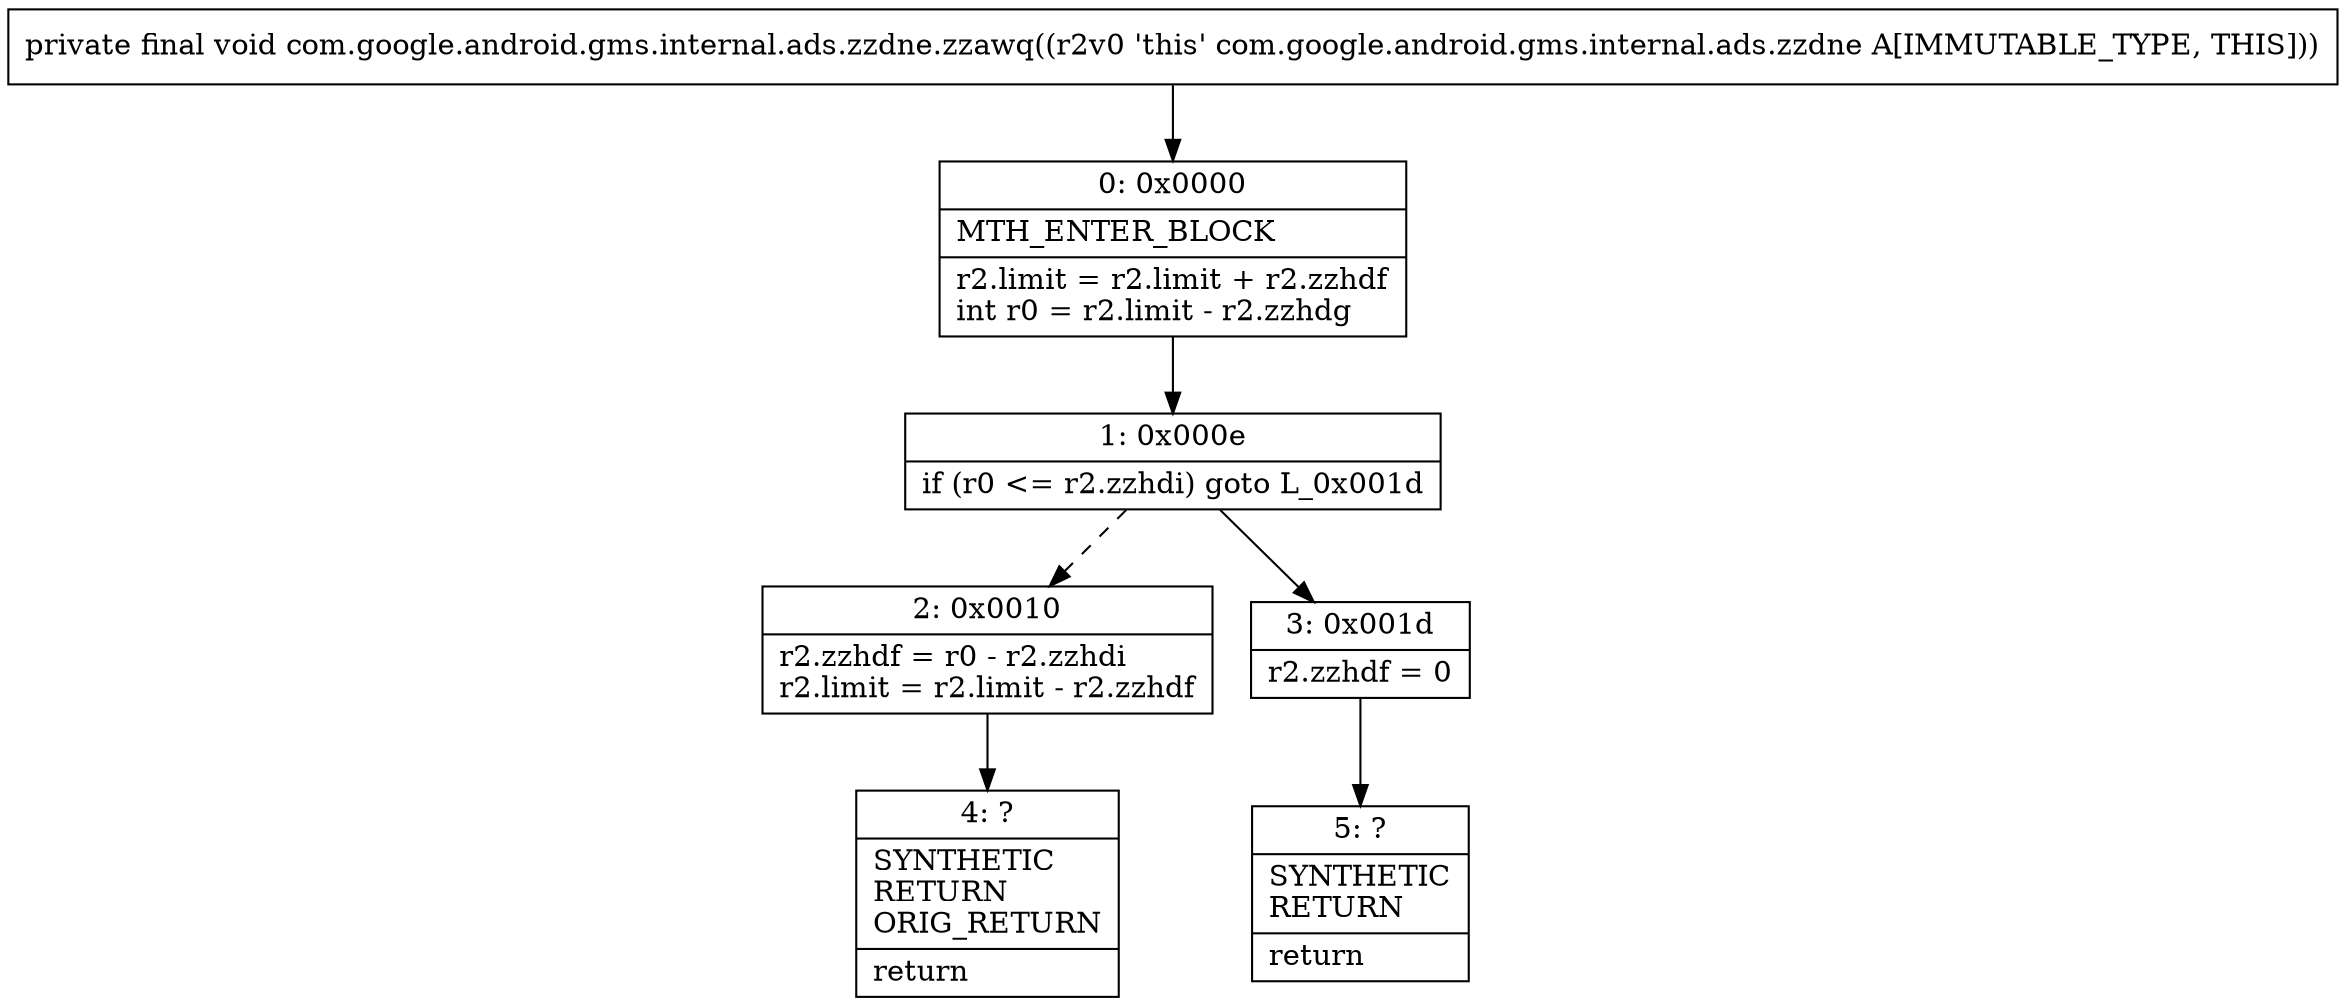 digraph "CFG forcom.google.android.gms.internal.ads.zzdne.zzawq()V" {
Node_0 [shape=record,label="{0\:\ 0x0000|MTH_ENTER_BLOCK\l|r2.limit = r2.limit + r2.zzhdf\lint r0 = r2.limit \- r2.zzhdg\l}"];
Node_1 [shape=record,label="{1\:\ 0x000e|if (r0 \<= r2.zzhdi) goto L_0x001d\l}"];
Node_2 [shape=record,label="{2\:\ 0x0010|r2.zzhdf = r0 \- r2.zzhdi\lr2.limit = r2.limit \- r2.zzhdf\l}"];
Node_3 [shape=record,label="{3\:\ 0x001d|r2.zzhdf = 0\l}"];
Node_4 [shape=record,label="{4\:\ ?|SYNTHETIC\lRETURN\lORIG_RETURN\l|return\l}"];
Node_5 [shape=record,label="{5\:\ ?|SYNTHETIC\lRETURN\l|return\l}"];
MethodNode[shape=record,label="{private final void com.google.android.gms.internal.ads.zzdne.zzawq((r2v0 'this' com.google.android.gms.internal.ads.zzdne A[IMMUTABLE_TYPE, THIS])) }"];
MethodNode -> Node_0;
Node_0 -> Node_1;
Node_1 -> Node_2[style=dashed];
Node_1 -> Node_3;
Node_2 -> Node_4;
Node_3 -> Node_5;
}

